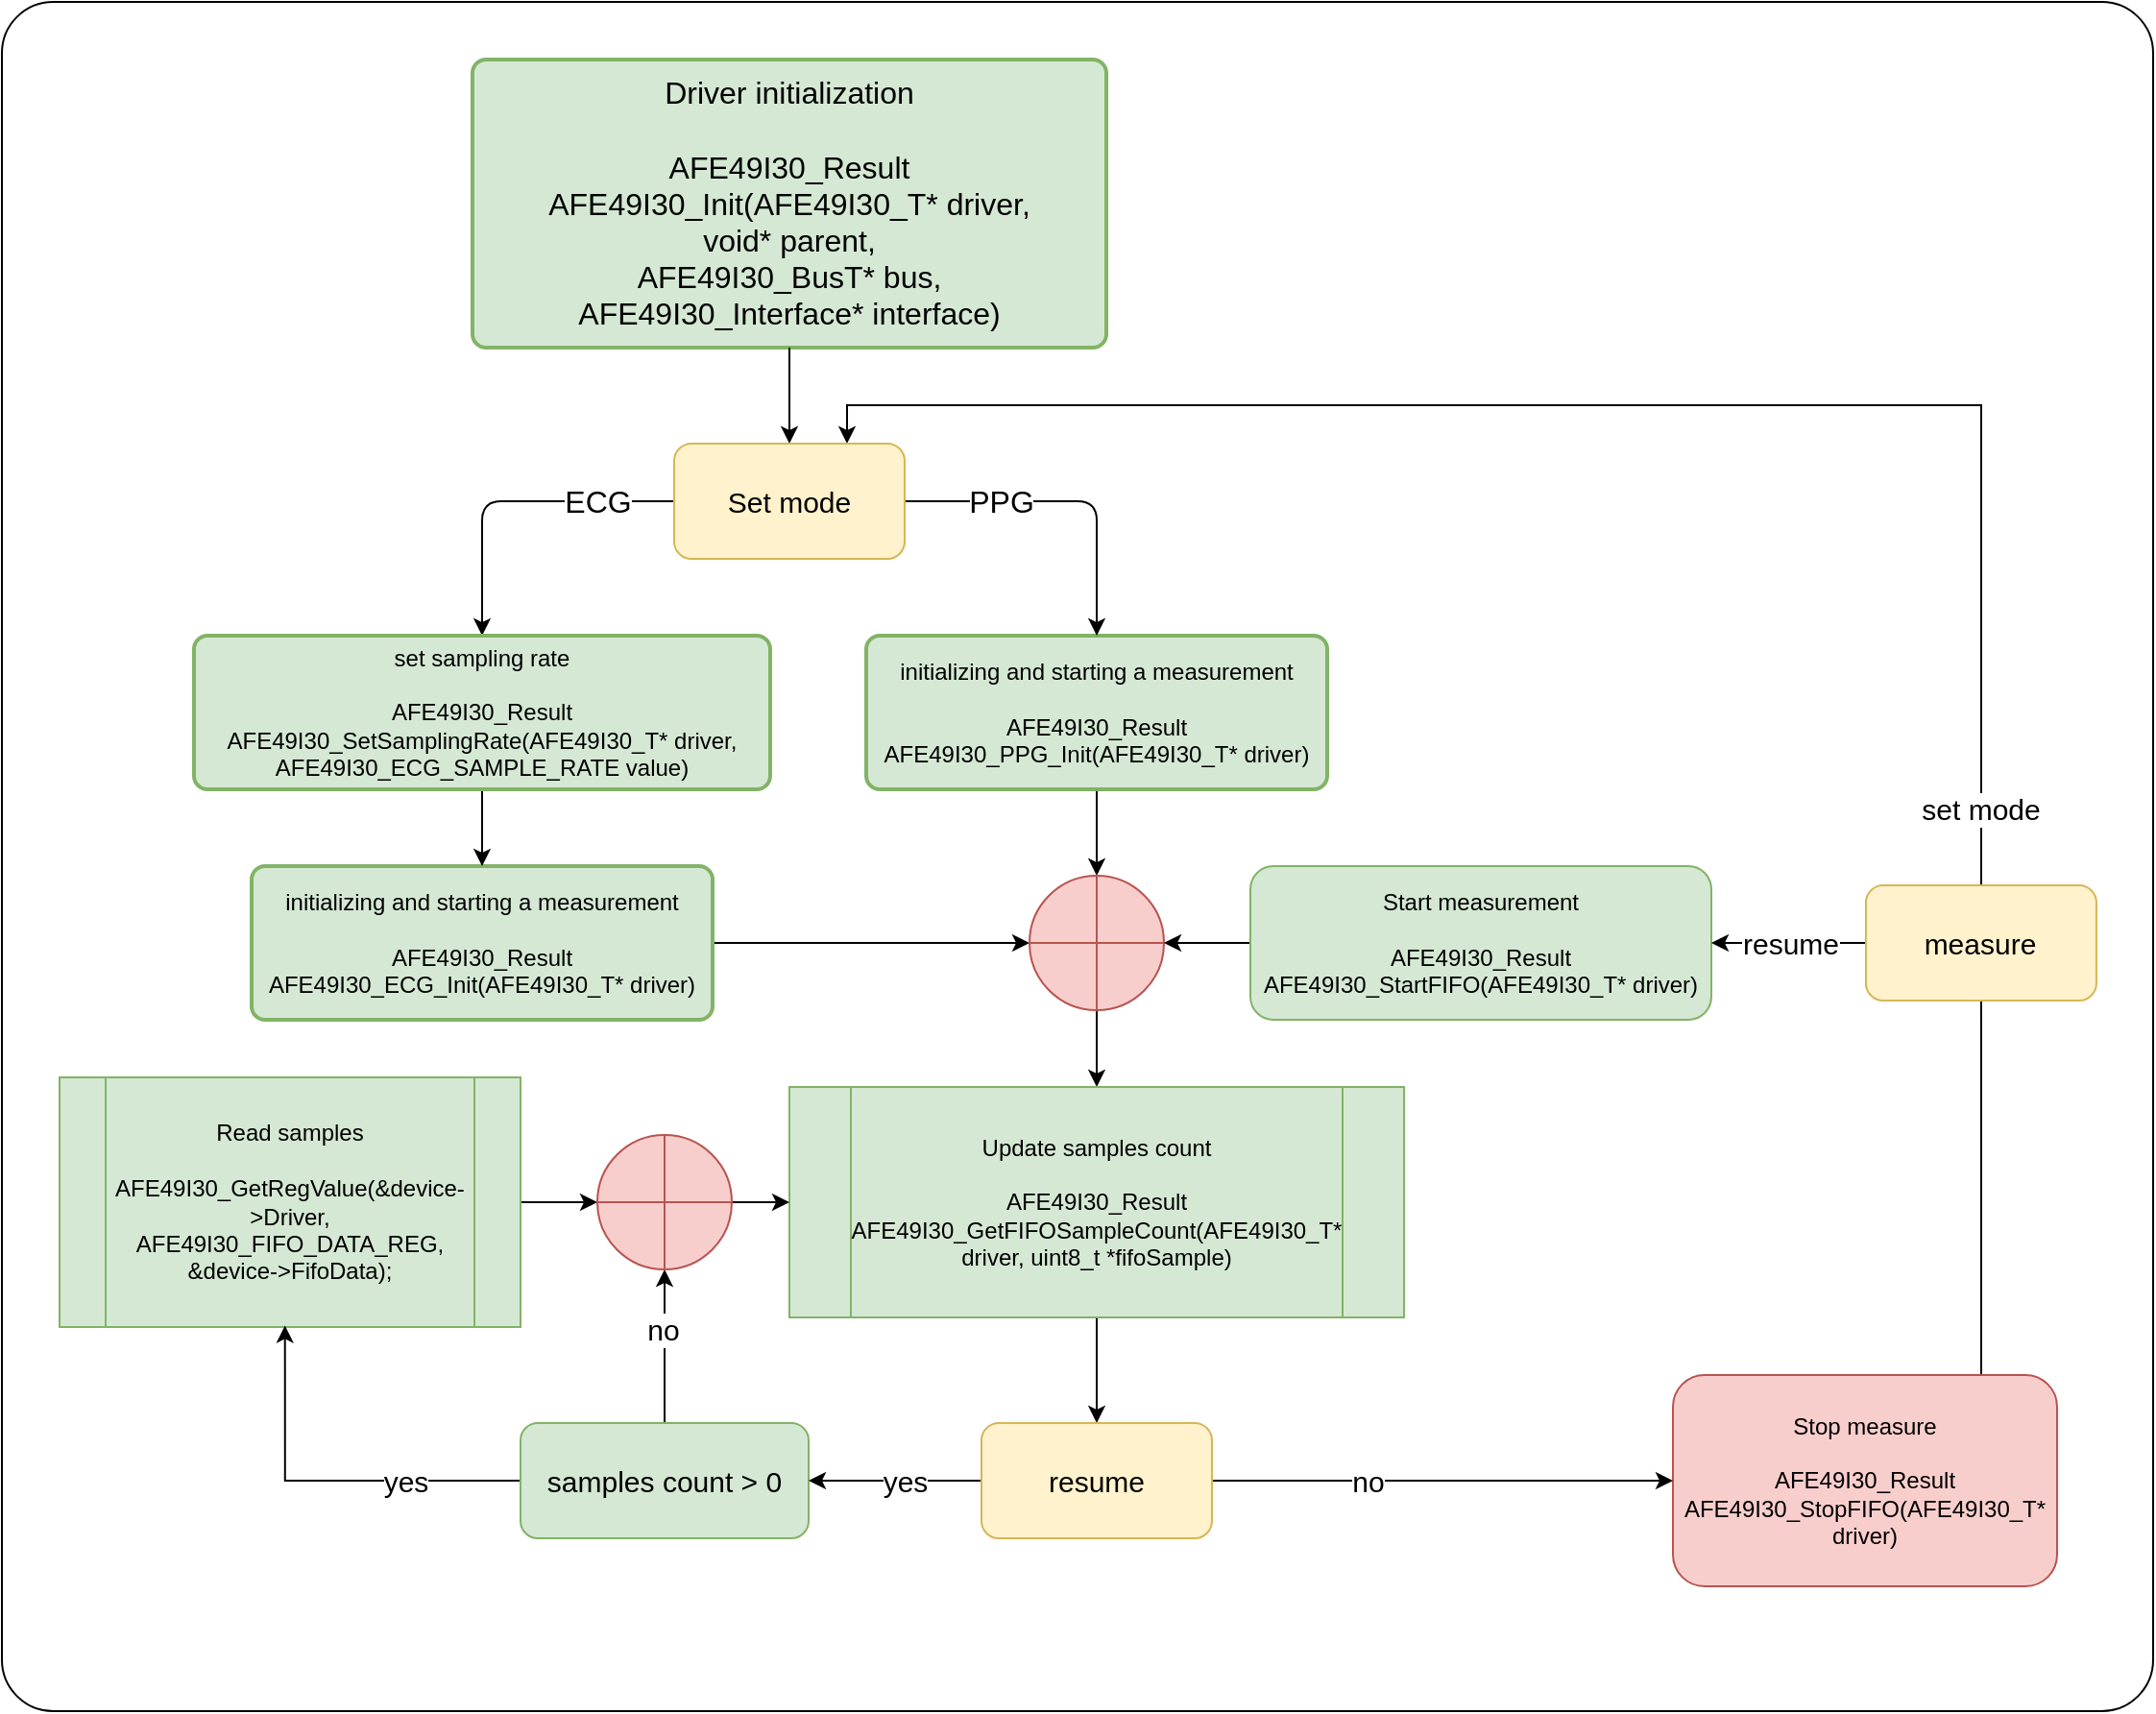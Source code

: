 <mxfile version="13.9.9" type="device"><diagram id="EQhAou_zvEscubx9BsLe" name="Страница 1"><mxGraphModel dx="905" dy="672" grid="1" gridSize="10" guides="1" tooltips="1" connect="1" arrows="1" fold="1" page="1" pageScale="1" pageWidth="827" pageHeight="1169" math="0" shadow="0"><root><mxCell id="0"/><mxCell id="1" parent="0"/><mxCell id="HmIS8E_TxTeMuR1SQwm9-8" value="" style="rounded=1;whiteSpace=wrap;html=1;arcSize=3;" vertex="1" parent="1"><mxGeometry x="230" y="110" width="1120" height="890" as="geometry"/></mxCell><mxCell id="Y1vOJ8Ac_sduP8sWqBSn-1" value="Driver initialization&lt;br style=&quot;font-size: 16px;&quot;&gt;&lt;br style=&quot;font-size: 16px;&quot;&gt;&lt;div style=&quot;font-size: 16px;&quot;&gt;AFE49I30_Result AFE49I30_Init(AFE49I30_T* driver,&lt;/div&gt;&lt;div style=&quot;font-size: 16px;&quot;&gt;&lt;span style=&quot;font-size: 16px;&quot;&gt;void* parent,&lt;/span&gt;&lt;/div&gt;&lt;div style=&quot;font-size: 16px;&quot;&gt;&lt;span style=&quot;font-size: 16px;&quot;&gt;AFE49I30_BusT* bus,&lt;/span&gt;&lt;/div&gt;&lt;div style=&quot;font-size: 16px;&quot;&gt;&lt;span style=&quot;font-size: 16px;&quot;&gt;AFE49I30_Interface* interface)&lt;/span&gt;&lt;/div&gt;" style="rounded=1;whiteSpace=wrap;html=1;absoluteArcSize=1;arcSize=14;strokeWidth=2;fontSize=16;fillColor=#d5e8d4;strokeColor=#82b366;" parent="1" vertex="1"><mxGeometry x="475" y="140" width="330" height="150" as="geometry"/></mxCell><mxCell id="HmIS8E_TxTeMuR1SQwm9-5" style="edgeStyle=orthogonalEdgeStyle;rounded=0;orthogonalLoop=1;jettySize=auto;html=1;entryX=0;entryY=0.5;entryDx=0;entryDy=0;entryPerimeter=0;exitX=1;exitY=0.5;exitDx=0;exitDy=0;" edge="1" parent="1" source="Y1vOJ8Ac_sduP8sWqBSn-2" target="Y1vOJ8Ac_sduP8sWqBSn-12"><mxGeometry relative="1" as="geometry"><mxPoint x="480" y="600" as="sourcePoint"/><Array as="points"/></mxGeometry></mxCell><mxCell id="Y1vOJ8Ac_sduP8sWqBSn-2" value="initializing and starting a measurement&lt;br&gt;&lt;br&gt;AFE49I30_Result AFE49I30_ECG_Init(AFE49I30_T* driver)" style="rounded=1;whiteSpace=wrap;html=1;absoluteArcSize=1;arcSize=14;strokeWidth=2;fillColor=#d5e8d4;strokeColor=#82b366;" parent="1" vertex="1"><mxGeometry x="360" y="560" width="240" height="80" as="geometry"/></mxCell><mxCell id="Y1vOJ8Ac_sduP8sWqBSn-4" value="" style="endArrow=classic;html=1;entryX=0.5;entryY=0;entryDx=0;entryDy=0;exitX=0.5;exitY=1;exitDx=0;exitDy=0;" parent="1" target="Y1vOJ8Ac_sduP8sWqBSn-62" edge="1" source="Y1vOJ8Ac_sduP8sWqBSn-1"><mxGeometry width="50" height="50" relative="1" as="geometry"><mxPoint x="605" y="250" as="sourcePoint"/><mxPoint x="605" y="250" as="targetPoint"/></mxGeometry></mxCell><mxCell id="HmIS8E_TxTeMuR1SQwm9-3" style="edgeStyle=orthogonalEdgeStyle;rounded=0;orthogonalLoop=1;jettySize=auto;html=1;entryX=0.5;entryY=0;entryDx=0;entryDy=0;entryPerimeter=0;" edge="1" parent="1" source="Y1vOJ8Ac_sduP8sWqBSn-5" target="Y1vOJ8Ac_sduP8sWqBSn-12"><mxGeometry relative="1" as="geometry"/></mxCell><mxCell id="Y1vOJ8Ac_sduP8sWqBSn-5" value="initializing and starting a measurement&lt;br&gt;&lt;br&gt;AFE49I30_Result AFE49I30_PPG_Init(AFE49I30_T* driver)" style="rounded=1;whiteSpace=wrap;html=1;absoluteArcSize=1;arcSize=14;strokeWidth=2;fillColor=#d5e8d4;strokeColor=#82b366;" parent="1" vertex="1"><mxGeometry x="680" y="440" width="240" height="80" as="geometry"/></mxCell><mxCell id="Y1vOJ8Ac_sduP8sWqBSn-8" value="" style="endArrow=classic;html=1;exitX=0;exitY=0.5;exitDx=0;exitDy=0;" parent="1" source="Y1vOJ8Ac_sduP8sWqBSn-62" edge="1"><mxGeometry relative="1" as="geometry"><mxPoint x="480" y="245" as="sourcePoint"/><mxPoint x="480" y="440" as="targetPoint"/><Array as="points"><mxPoint x="480" y="370"/></Array></mxGeometry></mxCell><mxCell id="Y1vOJ8Ac_sduP8sWqBSn-9" value="ECG" style="edgeLabel;resizable=0;html=1;align=center;verticalAlign=middle;fontSize=16;" parent="Y1vOJ8Ac_sduP8sWqBSn-8" connectable="0" vertex="1"><mxGeometry relative="1" as="geometry"><mxPoint x="45" as="offset"/></mxGeometry></mxCell><mxCell id="Y1vOJ8Ac_sduP8sWqBSn-10" value="" style="endArrow=classic;html=1;entryX=0.5;entryY=0;entryDx=0;entryDy=0;fontSize=16;exitX=1;exitY=0.5;exitDx=0;exitDy=0;" parent="1" source="Y1vOJ8Ac_sduP8sWqBSn-62" target="Y1vOJ8Ac_sduP8sWqBSn-5" edge="1"><mxGeometry relative="1" as="geometry"><mxPoint x="730" y="245" as="sourcePoint"/><mxPoint x="700" y="240" as="targetPoint"/><Array as="points"><mxPoint x="800" y="370"/></Array></mxGeometry></mxCell><mxCell id="Y1vOJ8Ac_sduP8sWqBSn-11" value="PPG" style="edgeLabel;resizable=0;html=1;align=center;verticalAlign=middle;fontSize=16;" parent="Y1vOJ8Ac_sduP8sWqBSn-10" connectable="0" vertex="1"><mxGeometry relative="1" as="geometry"><mxPoint x="-35.14" as="offset"/></mxGeometry></mxCell><mxCell id="HmIS8E_TxTeMuR1SQwm9-4" value="" style="edgeStyle=orthogonalEdgeStyle;rounded=0;orthogonalLoop=1;jettySize=auto;html=1;" edge="1" parent="1" source="Y1vOJ8Ac_sduP8sWqBSn-12" target="Y1vOJ8Ac_sduP8sWqBSn-15"><mxGeometry relative="1" as="geometry"/></mxCell><mxCell id="Y1vOJ8Ac_sduP8sWqBSn-12" value="" style="verticalLabelPosition=bottom;verticalAlign=top;html=1;shape=mxgraph.flowchart.summing_function;fillColor=#f8cecc;strokeColor=#b85450;" parent="1" vertex="1"><mxGeometry x="765" y="565" width="70" height="70" as="geometry"/></mxCell><mxCell id="Y1vOJ8Ac_sduP8sWqBSn-50" value="" style="edgeStyle=orthogonalEdgeStyle;rounded=0;orthogonalLoop=1;jettySize=auto;html=1;fontSize=15;" parent="1" source="Y1vOJ8Ac_sduP8sWqBSn-15" target="Y1vOJ8Ac_sduP8sWqBSn-49" edge="1"><mxGeometry relative="1" as="geometry"/></mxCell><mxCell id="Y1vOJ8Ac_sduP8sWqBSn-15" value="Update samples count&#10;&#10;AFE49I30_Result AFE49I30_GetFIFOSampleCount(AFE49I30_T* driver, uint8_t *fifoSample)" style="shape=process;whiteSpace=wrap;backgroundOutline=1;fontSize=12;fontStyle=0;fillColor=#d5e8d4;strokeColor=#82b366;" parent="1" vertex="1"><mxGeometry x="640" y="675" width="320" height="120" as="geometry"/></mxCell><mxCell id="HmIS8E_TxTeMuR1SQwm9-2" style="edgeStyle=orthogonalEdgeStyle;rounded=0;orthogonalLoop=1;jettySize=auto;html=1;entryX=1;entryY=0.5;entryDx=0;entryDy=0;entryPerimeter=0;" edge="1" parent="1" source="Y1vOJ8Ac_sduP8sWqBSn-19" target="Y1vOJ8Ac_sduP8sWqBSn-12"><mxGeometry relative="1" as="geometry"/></mxCell><mxCell id="Y1vOJ8Ac_sduP8sWqBSn-19" value="Start measurement&#10;&#10;AFE49I30_Result AFE49I30_StartFIFO(AFE49I30_T* driver)" style="rounded=1;whiteSpace=wrap;fontSize=12;fillColor=#d5e8d4;strokeColor=#82b366;" parent="1" vertex="1"><mxGeometry x="880" y="560" width="240" height="80" as="geometry"/></mxCell><mxCell id="Y1vOJ8Ac_sduP8sWqBSn-58" style="edgeStyle=orthogonalEdgeStyle;rounded=0;orthogonalLoop=1;jettySize=auto;html=1;entryX=0;entryY=0.5;entryDx=0;entryDy=0;entryPerimeter=0;fontSize=15;" parent="1" source="Y1vOJ8Ac_sduP8sWqBSn-27" target="Y1vOJ8Ac_sduP8sWqBSn-55" edge="1"><mxGeometry relative="1" as="geometry"/></mxCell><mxCell id="Y1vOJ8Ac_sduP8sWqBSn-27" value="Read samples&#10;&#10;AFE49I30_GetRegValue(&amp;device-&gt;Driver, AFE49I30_FIFO_DATA_REG, &amp;device-&gt;FifoData);" style="shape=process;whiteSpace=wrap;backgroundOutline=1;fontSize=12;fillColor=#d5e8d4;strokeColor=#82b366;" parent="1" vertex="1"><mxGeometry x="260" y="670" width="240" height="130" as="geometry"/></mxCell><mxCell id="Y1vOJ8Ac_sduP8sWqBSn-42" style="edgeStyle=orthogonalEdgeStyle;rounded=0;orthogonalLoop=1;jettySize=auto;html=1;fontSize=15;entryX=0.5;entryY=1;entryDx=0;entryDy=0;" parent="1" source="Y1vOJ8Ac_sduP8sWqBSn-32" edge="1"><mxGeometry relative="1" as="geometry"><mxPoint x="1260.47" y="620" as="targetPoint"/><Array as="points"><mxPoint x="1260" y="725"/></Array></mxGeometry></mxCell><mxCell id="Y1vOJ8Ac_sduP8sWqBSn-32" value="Stop measure&#10;&#10;AFE49I30_Result AFE49I30_StopFIFO(AFE49I30_T* driver)" style="rounded=1;whiteSpace=wrap;fillColor=#f8cecc;strokeColor=#b85450;" parent="1" vertex="1"><mxGeometry x="1100.0" y="825" width="200" height="110" as="geometry"/></mxCell><mxCell id="Y1vOJ8Ac_sduP8sWqBSn-39" value="" style="endArrow=classic;html=1;fontSize=15;exitX=0;exitY=0.5;exitDx=0;exitDy=0;entryX=1;entryY=0.5;entryDx=0;entryDy=0;" parent="1" source="Y1vOJ8Ac_sduP8sWqBSn-46" target="Y1vOJ8Ac_sduP8sWqBSn-19" edge="1"><mxGeometry relative="1" as="geometry"><mxPoint x="1180.0" y="600" as="sourcePoint"/><mxPoint x="1140" y="660" as="targetPoint"/></mxGeometry></mxCell><mxCell id="Y1vOJ8Ac_sduP8sWqBSn-40" value="&lt;span style=&quot;font-size: 15px&quot;&gt;resume&lt;/span&gt;" style="edgeLabel;resizable=0;html=1;align=center;verticalAlign=middle;" parent="Y1vOJ8Ac_sduP8sWqBSn-39" connectable="0" vertex="1"><mxGeometry relative="1" as="geometry"/></mxCell><mxCell id="Y1vOJ8Ac_sduP8sWqBSn-63" style="edgeStyle=orthogonalEdgeStyle;rounded=0;orthogonalLoop=1;jettySize=auto;html=1;fontSize=15;entryX=0.75;entryY=0;entryDx=0;entryDy=0;" parent="1" source="Y1vOJ8Ac_sduP8sWqBSn-46" target="Y1vOJ8Ac_sduP8sWqBSn-62" edge="1"><mxGeometry relative="1" as="geometry"><mxPoint x="900" y="280" as="targetPoint"/><Array as="points"><mxPoint x="1261" y="320"/><mxPoint x="670" y="320"/></Array></mxGeometry></mxCell><mxCell id="Y1vOJ8Ac_sduP8sWqBSn-64" value="set mode" style="edgeLabel;html=1;align=center;verticalAlign=middle;resizable=0;points=[];fontSize=15;" parent="Y1vOJ8Ac_sduP8sWqBSn-63" vertex="1" connectable="0"><mxGeometry x="-0.317" y="-3" relative="1" as="geometry"><mxPoint x="43.3" y="213" as="offset"/></mxGeometry></mxCell><mxCell id="Y1vOJ8Ac_sduP8sWqBSn-46" value="measure" style="rounded=1;whiteSpace=wrap;html=1;fontSize=15;fillColor=#fff2cc;strokeColor=#d6b656;" parent="1" vertex="1"><mxGeometry x="1200.47" y="570" width="120" height="60" as="geometry"/></mxCell><mxCell id="Y1vOJ8Ac_sduP8sWqBSn-57" style="edgeStyle=orthogonalEdgeStyle;rounded=0;orthogonalLoop=1;jettySize=auto;html=1;fontSize=15;entryX=0.489;entryY=0.994;entryDx=0;entryDy=0;entryPerimeter=0;exitX=0;exitY=0.5;exitDx=0;exitDy=0;" parent="1" source="Y1vOJ8Ac_sduP8sWqBSn-47" target="Y1vOJ8Ac_sduP8sWqBSn-27" edge="1"><mxGeometry relative="1" as="geometry"><mxPoint x="380" y="825" as="targetPoint"/><Array as="points"><mxPoint x="377" y="880"/></Array></mxGeometry></mxCell><mxCell id="Y1vOJ8Ac_sduP8sWqBSn-60" value="yes" style="edgeLabel;html=1;align=center;verticalAlign=middle;resizable=0;points=[];fontSize=15;" parent="Y1vOJ8Ac_sduP8sWqBSn-57" vertex="1" connectable="0"><mxGeometry x="-0.521" y="3" relative="1" as="geometry"><mxPoint x="-11.39" y="-3" as="offset"/></mxGeometry></mxCell><mxCell id="Y1vOJ8Ac_sduP8sWqBSn-59" style="edgeStyle=orthogonalEdgeStyle;rounded=0;orthogonalLoop=1;jettySize=auto;html=1;fontSize=15;" parent="1" source="Y1vOJ8Ac_sduP8sWqBSn-47" target="Y1vOJ8Ac_sduP8sWqBSn-55" edge="1"><mxGeometry relative="1" as="geometry"/></mxCell><mxCell id="Y1vOJ8Ac_sduP8sWqBSn-61" value="no" style="edgeLabel;html=1;align=center;verticalAlign=middle;resizable=0;points=[];fontSize=15;" parent="Y1vOJ8Ac_sduP8sWqBSn-59" vertex="1" connectable="0"><mxGeometry x="0.224" y="1" relative="1" as="geometry"><mxPoint as="offset"/></mxGeometry></mxCell><mxCell id="Y1vOJ8Ac_sduP8sWqBSn-47" value="samples count &amp;gt; 0" style="rounded=1;whiteSpace=wrap;html=1;fontSize=15;fillColor=#d5e8d4;strokeColor=#82b366;" parent="1" vertex="1"><mxGeometry x="500" y="850" width="150" height="60" as="geometry"/></mxCell><mxCell id="Y1vOJ8Ac_sduP8sWqBSn-51" value="" style="edgeStyle=orthogonalEdgeStyle;rounded=0;orthogonalLoop=1;jettySize=auto;html=1;fontSize=15;" parent="1" source="Y1vOJ8Ac_sduP8sWqBSn-49" target="Y1vOJ8Ac_sduP8sWqBSn-47" edge="1"><mxGeometry relative="1" as="geometry"/></mxCell><mxCell id="Y1vOJ8Ac_sduP8sWqBSn-54" value="yes" style="edgeLabel;html=1;align=center;verticalAlign=middle;resizable=0;points=[];fontSize=15;" parent="Y1vOJ8Ac_sduP8sWqBSn-51" vertex="1" connectable="0"><mxGeometry x="-0.231" y="1" relative="1" as="geometry"><mxPoint x="-5.35" y="-1" as="offset"/></mxGeometry></mxCell><mxCell id="Y1vOJ8Ac_sduP8sWqBSn-52" style="edgeStyle=orthogonalEdgeStyle;rounded=0;orthogonalLoop=1;jettySize=auto;html=1;fontSize=15;entryX=0;entryY=0.5;entryDx=0;entryDy=0;" parent="1" source="Y1vOJ8Ac_sduP8sWqBSn-49" target="Y1vOJ8Ac_sduP8sWqBSn-32" edge="1"><mxGeometry relative="1" as="geometry"><mxPoint x="1090.0" y="885" as="targetPoint"/></mxGeometry></mxCell><mxCell id="Y1vOJ8Ac_sduP8sWqBSn-53" value="no" style="edgeLabel;html=1;align=center;verticalAlign=middle;resizable=0;points=[];fontSize=15;" parent="Y1vOJ8Ac_sduP8sWqBSn-52" vertex="1" connectable="0"><mxGeometry x="-0.324" relative="1" as="geometry"><mxPoint as="offset"/></mxGeometry></mxCell><mxCell id="Y1vOJ8Ac_sduP8sWqBSn-49" value="&lt;span&gt;resume&lt;/span&gt;" style="rounded=1;whiteSpace=wrap;html=1;fontSize=15;fillColor=#fff2cc;strokeColor=#d6b656;" parent="1" vertex="1"><mxGeometry x="740" y="850" width="120" height="60" as="geometry"/></mxCell><mxCell id="Y1vOJ8Ac_sduP8sWqBSn-56" style="edgeStyle=orthogonalEdgeStyle;rounded=0;orthogonalLoop=1;jettySize=auto;html=1;entryX=0;entryY=0.5;entryDx=0;entryDy=0;fontSize=15;" parent="1" source="Y1vOJ8Ac_sduP8sWqBSn-55" target="Y1vOJ8Ac_sduP8sWqBSn-15" edge="1"><mxGeometry relative="1" as="geometry"/></mxCell><mxCell id="Y1vOJ8Ac_sduP8sWqBSn-55" value="" style="verticalLabelPosition=bottom;verticalAlign=top;html=1;shape=mxgraph.flowchart.summing_function;fillColor=#f8cecc;strokeColor=#b85450;" parent="1" vertex="1"><mxGeometry x="540" y="700" width="70" height="70" as="geometry"/></mxCell><mxCell id="Y1vOJ8Ac_sduP8sWqBSn-62" value="Set mode" style="rounded=1;whiteSpace=wrap;html=1;fontSize=15;fillColor=#fff2cc;strokeColor=#d6b656;" parent="1" vertex="1"><mxGeometry x="580" y="340" width="120" height="60" as="geometry"/></mxCell><mxCell id="HmIS8E_TxTeMuR1SQwm9-7" style="edgeStyle=orthogonalEdgeStyle;rounded=0;orthogonalLoop=1;jettySize=auto;html=1;entryX=0.5;entryY=0;entryDx=0;entryDy=0;" edge="1" parent="1" source="HmIS8E_TxTeMuR1SQwm9-6" target="Y1vOJ8Ac_sduP8sWqBSn-2"><mxGeometry relative="1" as="geometry"/></mxCell><mxCell id="HmIS8E_TxTeMuR1SQwm9-6" value="set sampling rate&#10;&#10;AFE49I30_Result AFE49I30_SetSamplingRate(AFE49I30_T* driver, AFE49I30_ECG_SAMPLE_RATE value)" style="rounded=1;whiteSpace=wrap;absoluteArcSize=1;arcSize=14;strokeWidth=2;fillColor=#d5e8d4;strokeColor=#82b366;align=center;" vertex="1" parent="1"><mxGeometry x="330" y="440" width="300" height="80" as="geometry"/></mxCell></root></mxGraphModel></diagram></mxfile>